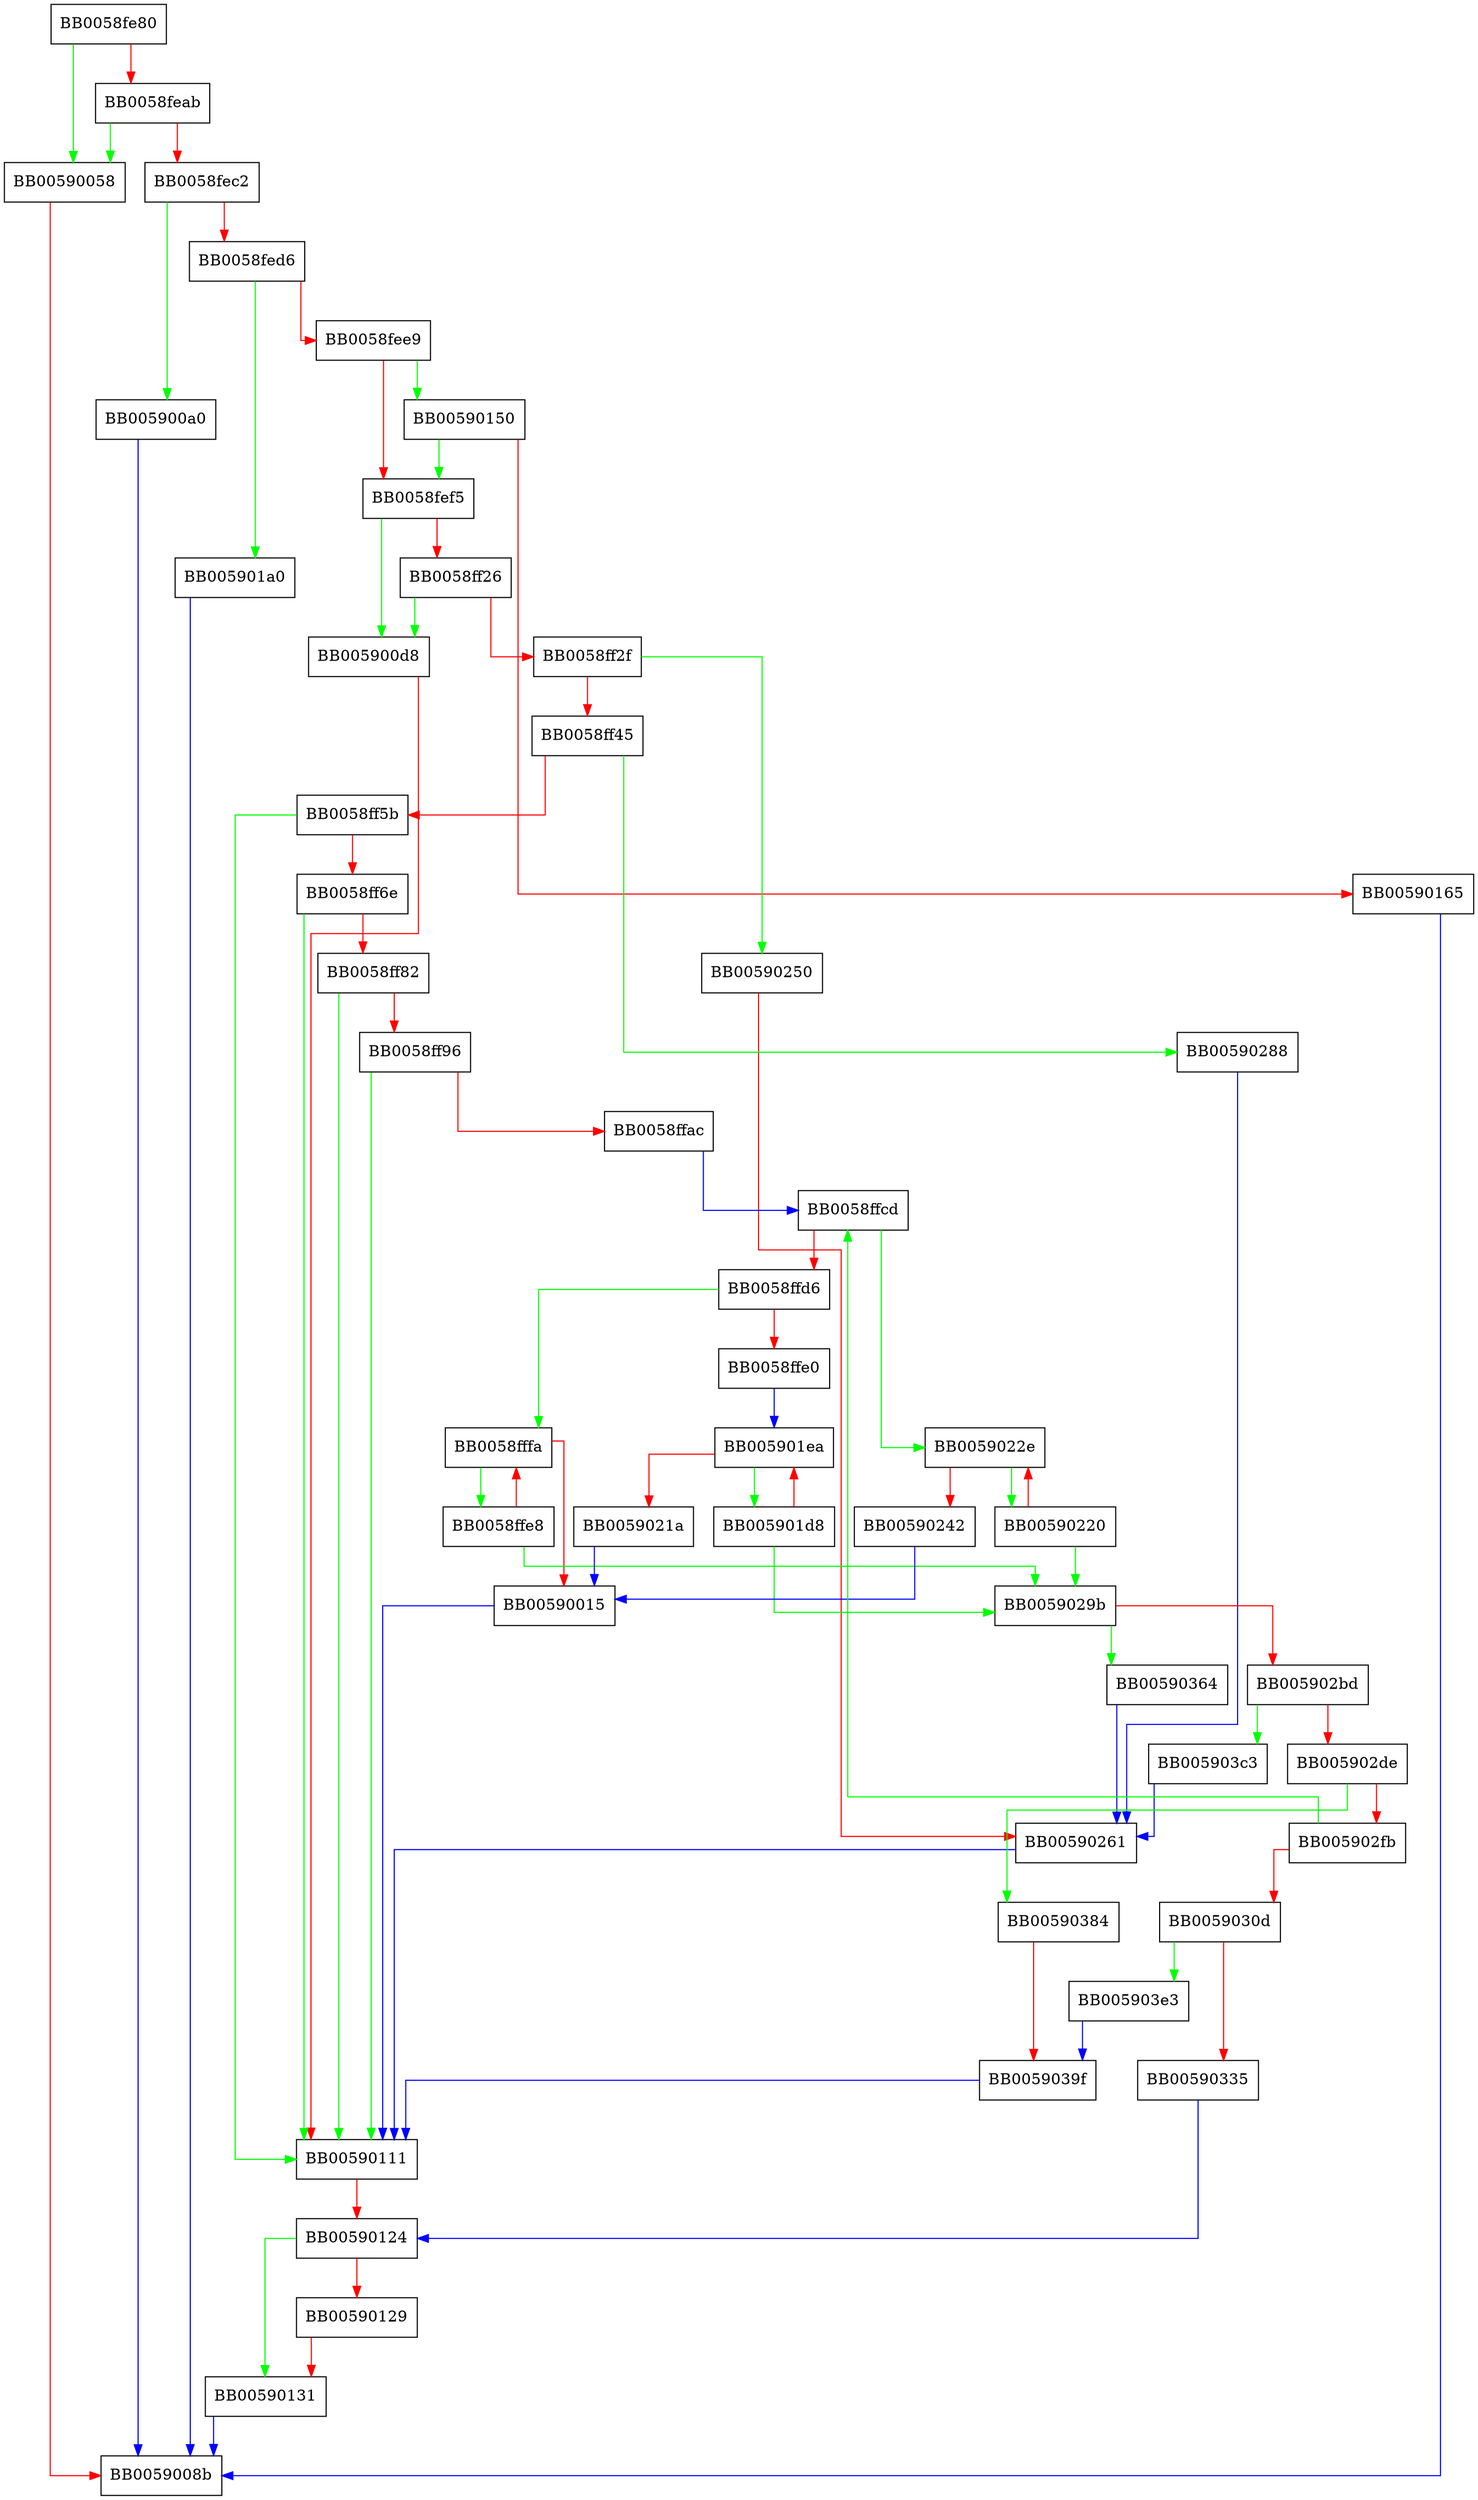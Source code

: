 digraph ecdsa_sign_setup {
  node [shape="box"];
  graph [splines=ortho];
  BB0058fe80 -> BB00590058 [color="green"];
  BB0058fe80 -> BB0058feab [color="red"];
  BB0058feab -> BB00590058 [color="green"];
  BB0058feab -> BB0058fec2 [color="red"];
  BB0058fec2 -> BB005900a0 [color="green"];
  BB0058fec2 -> BB0058fed6 [color="red"];
  BB0058fed6 -> BB005901a0 [color="green"];
  BB0058fed6 -> BB0058fee9 [color="red"];
  BB0058fee9 -> BB00590150 [color="green"];
  BB0058fee9 -> BB0058fef5 [color="red"];
  BB0058fef5 -> BB005900d8 [color="green"];
  BB0058fef5 -> BB0058ff26 [color="red"];
  BB0058ff26 -> BB005900d8 [color="green"];
  BB0058ff26 -> BB0058ff2f [color="red"];
  BB0058ff2f -> BB00590250 [color="green"];
  BB0058ff2f -> BB0058ff45 [color="red"];
  BB0058ff45 -> BB00590288 [color="green"];
  BB0058ff45 -> BB0058ff5b [color="red"];
  BB0058ff5b -> BB00590111 [color="green"];
  BB0058ff5b -> BB0058ff6e [color="red"];
  BB0058ff6e -> BB00590111 [color="green"];
  BB0058ff6e -> BB0058ff82 [color="red"];
  BB0058ff82 -> BB00590111 [color="green"];
  BB0058ff82 -> BB0058ff96 [color="red"];
  BB0058ff96 -> BB00590111 [color="green"];
  BB0058ff96 -> BB0058ffac [color="red"];
  BB0058ffac -> BB0058ffcd [color="blue"];
  BB0058ffcd -> BB0059022e [color="green"];
  BB0058ffcd -> BB0058ffd6 [color="red"];
  BB0058ffd6 -> BB0058fffa [color="green"];
  BB0058ffd6 -> BB0058ffe0 [color="red"];
  BB0058ffe0 -> BB005901ea [color="blue"];
  BB0058ffe8 -> BB0059029b [color="green"];
  BB0058ffe8 -> BB0058fffa [color="red"];
  BB0058fffa -> BB0058ffe8 [color="green"];
  BB0058fffa -> BB00590015 [color="red"];
  BB00590015 -> BB00590111 [color="blue"];
  BB00590058 -> BB0059008b [color="red"];
  BB005900a0 -> BB0059008b [color="blue"];
  BB005900d8 -> BB00590111 [color="red"];
  BB00590111 -> BB00590124 [color="red"];
  BB00590124 -> BB00590131 [color="green"];
  BB00590124 -> BB00590129 [color="red"];
  BB00590129 -> BB00590131 [color="red"];
  BB00590131 -> BB0059008b [color="blue"];
  BB00590150 -> BB0058fef5 [color="green"];
  BB00590150 -> BB00590165 [color="red"];
  BB00590165 -> BB0059008b [color="blue"];
  BB005901a0 -> BB0059008b [color="blue"];
  BB005901d8 -> BB0059029b [color="green"];
  BB005901d8 -> BB005901ea [color="red"];
  BB005901ea -> BB005901d8 [color="green"];
  BB005901ea -> BB0059021a [color="red"];
  BB0059021a -> BB00590015 [color="blue"];
  BB00590220 -> BB0059029b [color="green"];
  BB00590220 -> BB0059022e [color="red"];
  BB0059022e -> BB00590220 [color="green"];
  BB0059022e -> BB00590242 [color="red"];
  BB00590242 -> BB00590015 [color="blue"];
  BB00590250 -> BB00590261 [color="red"];
  BB00590261 -> BB00590111 [color="blue"];
  BB00590288 -> BB00590261 [color="blue"];
  BB0059029b -> BB00590364 [color="green"];
  BB0059029b -> BB005902bd [color="red"];
  BB005902bd -> BB005903c3 [color="green"];
  BB005902bd -> BB005902de [color="red"];
  BB005902de -> BB00590384 [color="green"];
  BB005902de -> BB005902fb [color="red"];
  BB005902fb -> BB0058ffcd [color="green"];
  BB005902fb -> BB0059030d [color="red"];
  BB0059030d -> BB005903e3 [color="green"];
  BB0059030d -> BB00590335 [color="red"];
  BB00590335 -> BB00590124 [color="blue"];
  BB00590364 -> BB00590261 [color="blue"];
  BB00590384 -> BB0059039f [color="red"];
  BB0059039f -> BB00590111 [color="blue"];
  BB005903c3 -> BB00590261 [color="blue"];
  BB005903e3 -> BB0059039f [color="blue"];
}